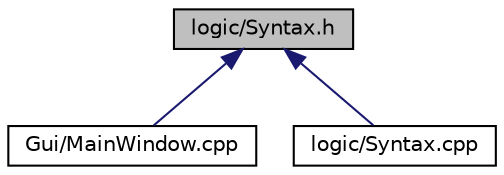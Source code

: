 digraph "logic/Syntax.h"
{
 // LATEX_PDF_SIZE
  edge [fontname="Helvetica",fontsize="10",labelfontname="Helvetica",labelfontsize="10"];
  node [fontname="Helvetica",fontsize="10",shape=record];
  Node1 [label="logic/Syntax.h",height=0.2,width=0.4,color="black", fillcolor="grey75", style="filled", fontcolor="black",tooltip=" "];
  Node1 -> Node2 [dir="back",color="midnightblue",fontsize="10",style="solid"];
  Node2 [label="Gui/MainWindow.cpp",height=0.2,width=0.4,color="black", fillcolor="white", style="filled",URL="$MainWindow_8cpp.html",tooltip=" "];
  Node1 -> Node3 [dir="back",color="midnightblue",fontsize="10",style="solid"];
  Node3 [label="logic/Syntax.cpp",height=0.2,width=0.4,color="black", fillcolor="white", style="filled",URL="$Syntax_8cpp.html",tooltip=" "];
}
